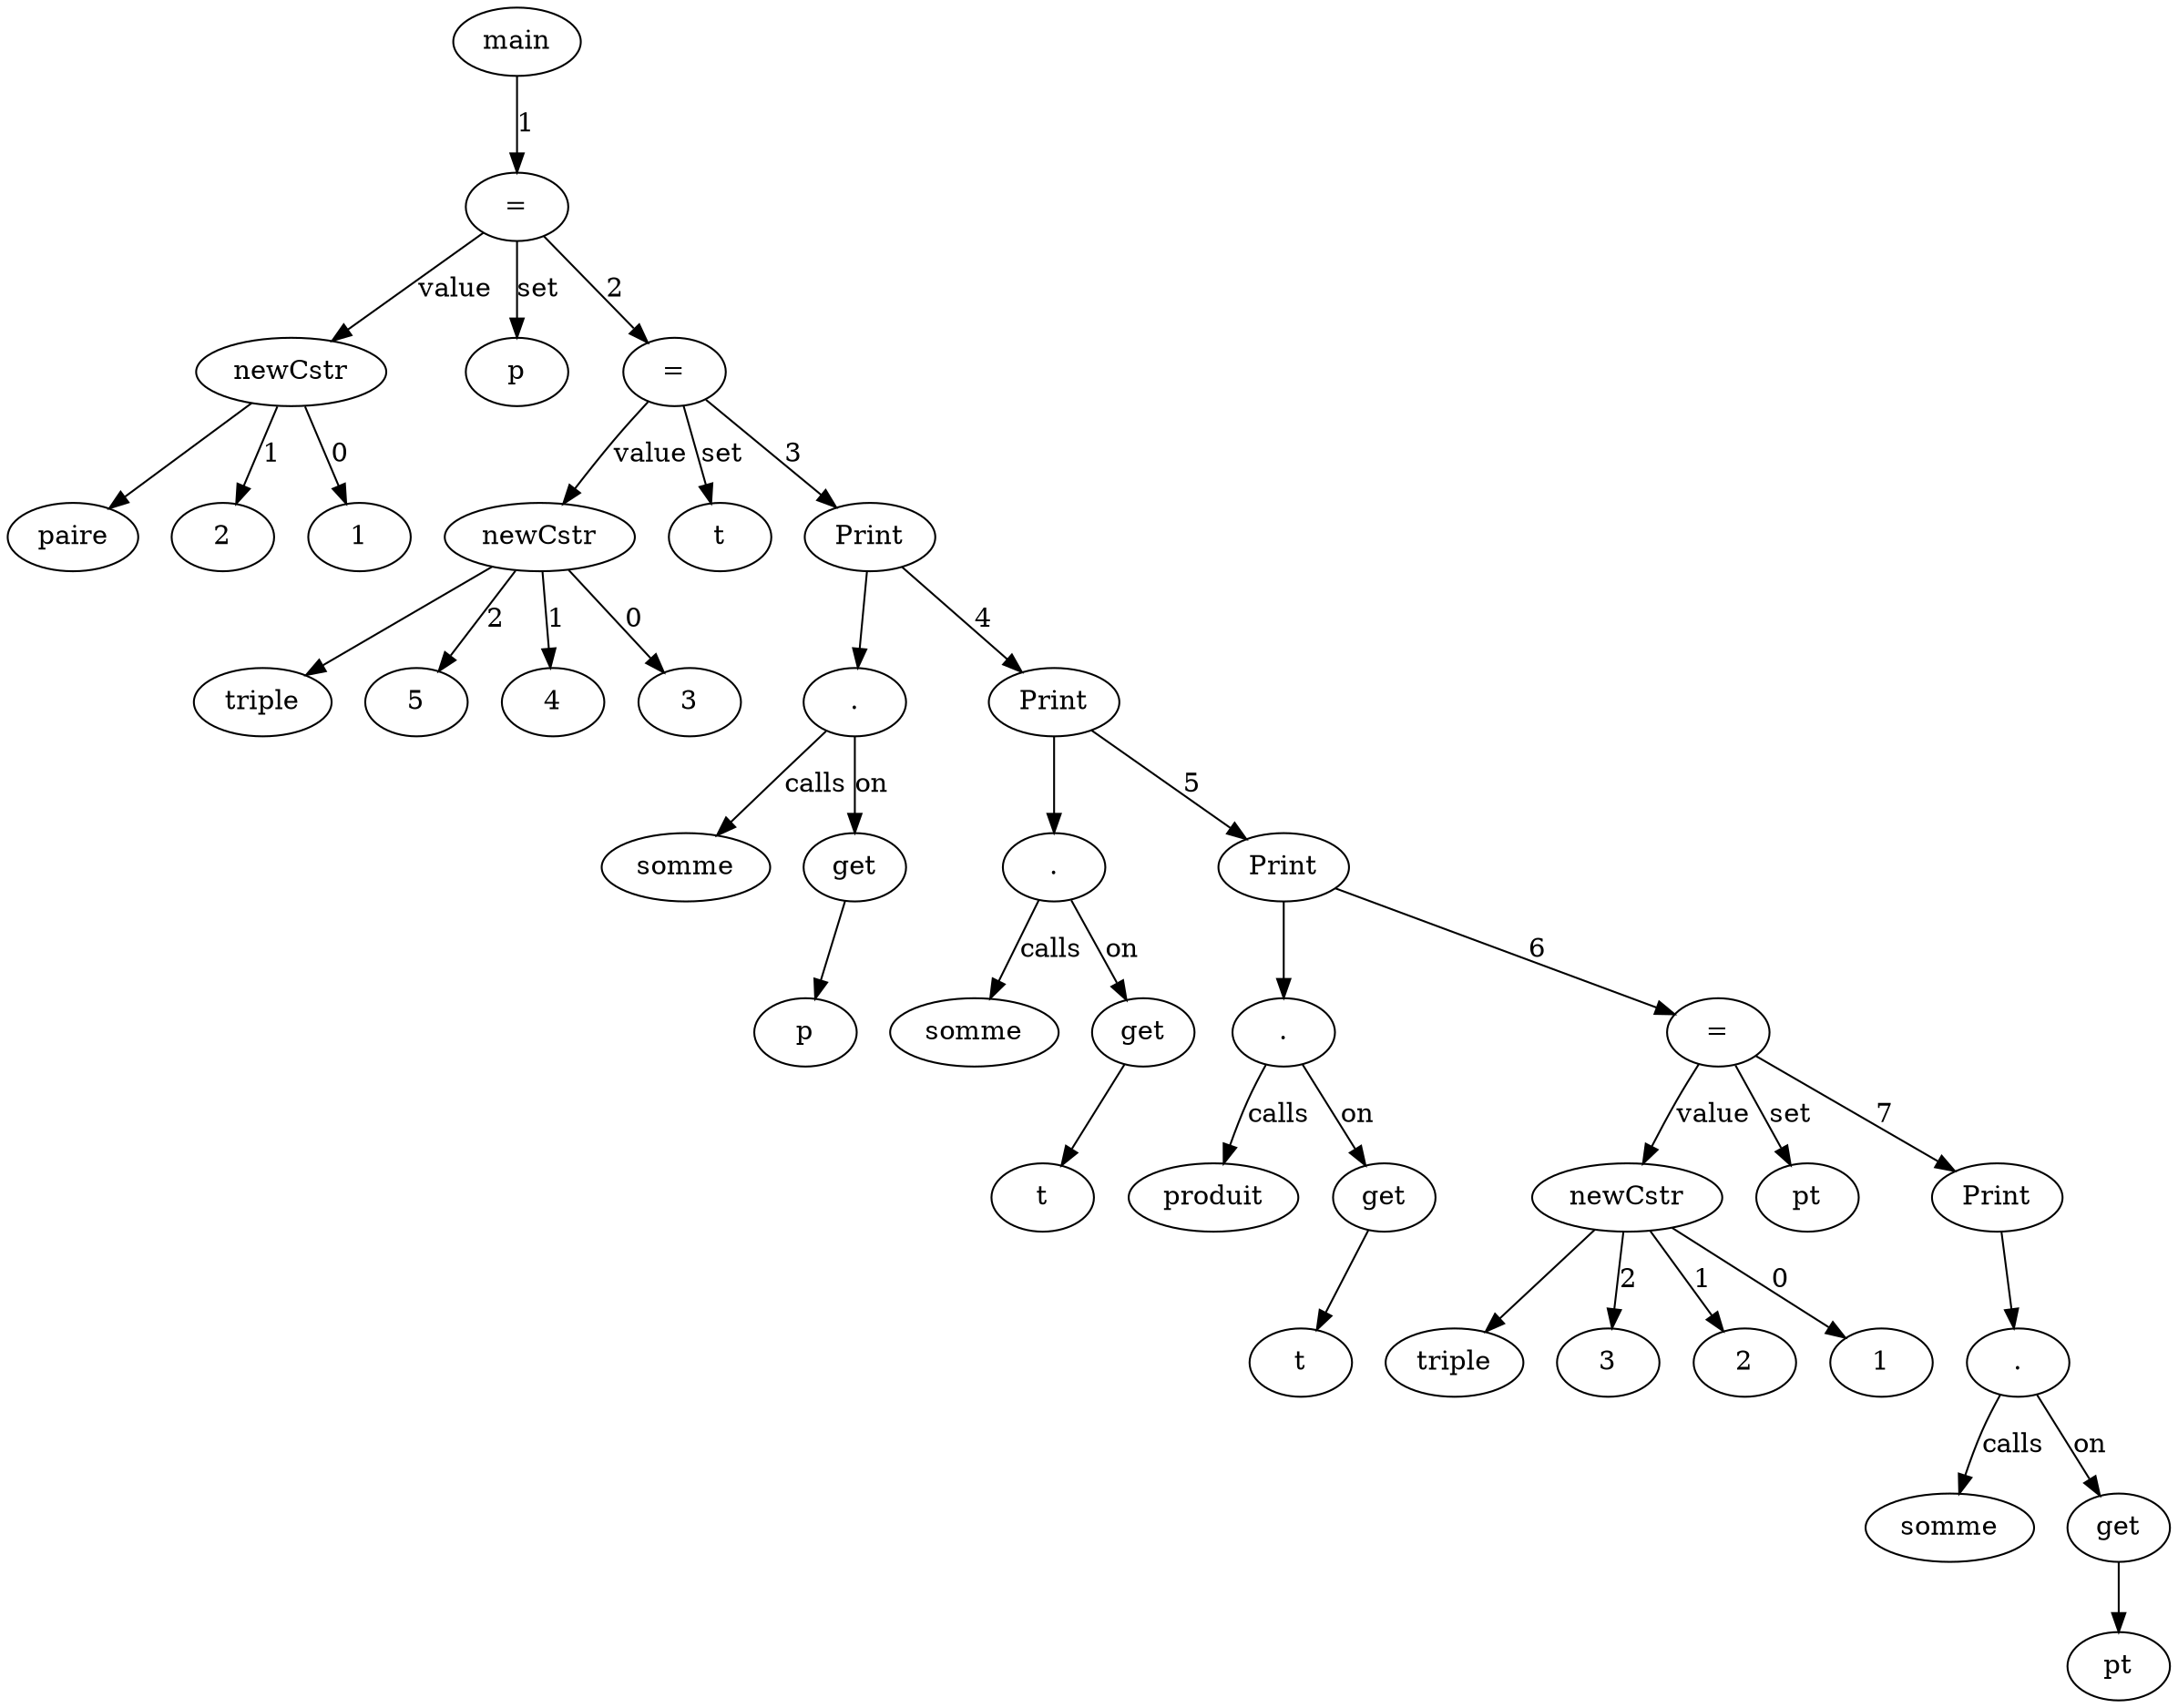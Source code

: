 digraph AST {
  node0 [label="main"];
  node1 [label="="];
  node2 [label="newCstr"];
  node4 [label="paire"];
  node6 [label="2"];
  node5 [label="1"];
  node3 [label="p"];
  node7 [label="="];
  node8 [label="newCstr"];
  node10 [label="triple"];
  node13 [label="5"];
  node12 [label="4"];
  node11 [label="3"];
  node9 [label="t"];
  node14 [label="Print"];
  node15 [label="."];
  node16 [label="somme"];
  node17 [label="get"];
  node18 [label="p"];
  node19 [label="Print"];
  node20 [label="."];
  node21 [label="somme"];
  node22 [label="get"];
  node23 [label="t"];
  node24 [label="Print"];
  node25 [label="."];
  node26 [label="produit"];
  node27 [label="get"];
  node28 [label="t"];
  node29 [label="="];
  node30 [label="newCstr"];
  node32 [label="triple"];
  node35 [label="3"];
  node34 [label="2"];
  node33 [label="1"];
  node31 [label="pt"];
  node36 [label="Print"];
  node37 [label="."];
  node38 [label="somme"];
  node39 [label="get"];
  node40 [label="pt"];
  node1 -> node2 [label="value"];
  node1 -> node3 [label="set"];
  node2 -> node4;
  node2 -> node5 [label="0"];
  node2 -> node6 [label="1"];
  node0 -> node1 [label="1"];
  node7 -> node8 [label="value"];
  node7 -> node9 [label="set"];
  node8 -> node10;
  node8 -> node11 [label="0"];
  node8 -> node12 [label="1"];
  node8 -> node13 [label="2"];
  node1 -> node7 [label="2"];
  node14 -> node15;
  node15 -> node16 [label="calls"];
  node15 -> node17 [label="on"];
  node17 -> node18;
  node7 -> node14 [label="3"];
  node19 -> node20;
  node20 -> node21 [label="calls"];
  node20 -> node22 [label="on"];
  node22 -> node23;
  node14 -> node19 [label="4"];
  node24 -> node25;
  node25 -> node26 [label="calls"];
  node25 -> node27 [label="on"];
  node27 -> node28;
  node19 -> node24 [label="5"];
  node29 -> node30 [label="value"];
  node29 -> node31 [label="set"];
  node30 -> node32;
  node30 -> node33 [label="0"];
  node30 -> node34 [label="1"];
  node30 -> node35 [label="2"];
  node24 -> node29 [label="6"];
  node36 -> node37;
  node37 -> node38 [label="calls"];
  node37 -> node39 [label="on"];
  node39 -> node40;
  node29 -> node36 [label="7"];
}
